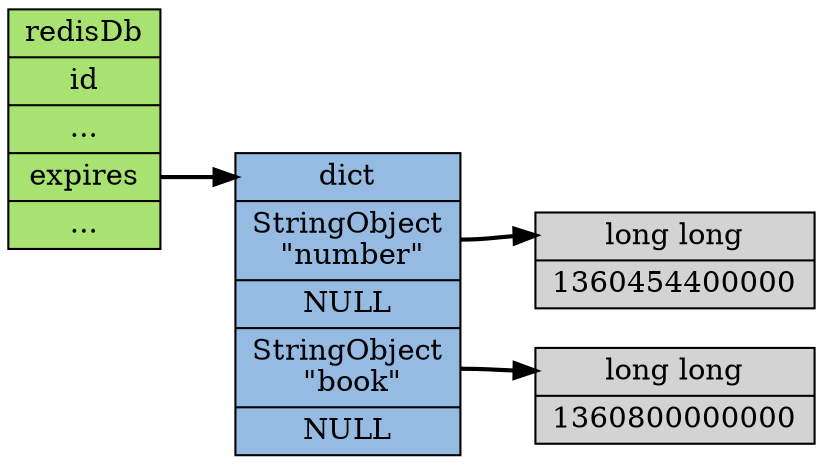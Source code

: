 digraph expires {

    rankdir = LR;

    node [shape = record, style =filled];

    edge [style = bold];

    // node

    redisDb [label = "redisDb | id | ... |<expires> expires | ...", fillcolor = "#A8E270"];

    // expires

    expires [label = "<head>dict |<number>StringObject\n \"number\" | NULL |<book>StringObject\n \"book\" | NULL ", fillcolor = "#95BBE3"];

    expire_of_number [label = "<head>long long | 1360454400000 "];

    expire_of_book [label = "<head>long long | 1360800000000 "];

    // expires edge

    redisDb:expires -> expires:head;

    expires:number -> expire_of_number:head;
    expires:book -> expire_of_book:head;

}

